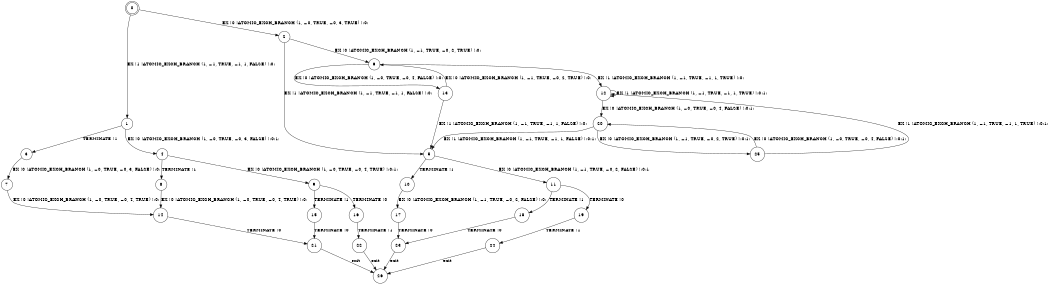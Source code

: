 digraph BCG {
size = "7, 10.5";
center = TRUE;
node [shape = circle];
0 [peripheries = 2];
0 -> 1 [label = "EX !1 !ATOMIC_EXCH_BRANCH (1, +1, TRUE, +1, 1, FALSE) !:0:"];
0 -> 2 [label = "EX !0 !ATOMIC_EXCH_BRANCH (1, +0, TRUE, +0, 3, TRUE) !:0:"];
1 -> 3 [label = "TERMINATE !1"];
1 -> 4 [label = "EX !0 !ATOMIC_EXCH_BRANCH (1, +0, TRUE, +0, 3, FALSE) !:0:1:"];
2 -> 5 [label = "EX !1 !ATOMIC_EXCH_BRANCH (1, +1, TRUE, +1, 1, FALSE) !:0:"];
2 -> 6 [label = "EX !0 !ATOMIC_EXCH_BRANCH (1, +1, TRUE, +0, 2, TRUE) !:0:"];
3 -> 7 [label = "EX !0 !ATOMIC_EXCH_BRANCH (1, +0, TRUE, +0, 3, FALSE) !:0:"];
4 -> 8 [label = "TERMINATE !1"];
4 -> 9 [label = "EX !0 !ATOMIC_EXCH_BRANCH (1, +0, TRUE, +0, 4, TRUE) !:0:1:"];
5 -> 10 [label = "TERMINATE !1"];
5 -> 11 [label = "EX !0 !ATOMIC_EXCH_BRANCH (1, +1, TRUE, +0, 2, FALSE) !:0:1:"];
6 -> 12 [label = "EX !1 !ATOMIC_EXCH_BRANCH (1, +1, TRUE, +1, 1, TRUE) !:0:"];
6 -> 13 [label = "EX !0 !ATOMIC_EXCH_BRANCH (1, +0, TRUE, +0, 4, FALSE) !:0:"];
7 -> 14 [label = "EX !0 !ATOMIC_EXCH_BRANCH (1, +0, TRUE, +0, 4, TRUE) !:0:"];
8 -> 14 [label = "EX !0 !ATOMIC_EXCH_BRANCH (1, +0, TRUE, +0, 4, TRUE) !:0:"];
9 -> 15 [label = "TERMINATE !1"];
9 -> 16 [label = "TERMINATE !0"];
10 -> 17 [label = "EX !0 !ATOMIC_EXCH_BRANCH (1, +1, TRUE, +0, 2, FALSE) !:0:"];
11 -> 18 [label = "TERMINATE !1"];
11 -> 19 [label = "TERMINATE !0"];
12 -> 12 [label = "EX !1 !ATOMIC_EXCH_BRANCH (1, +1, TRUE, +1, 1, TRUE) !:0:1:"];
12 -> 20 [label = "EX !0 !ATOMIC_EXCH_BRANCH (1, +0, TRUE, +0, 4, FALSE) !:0:1:"];
13 -> 5 [label = "EX !1 !ATOMIC_EXCH_BRANCH (1, +1, TRUE, +1, 1, FALSE) !:0:"];
13 -> 6 [label = "EX !0 !ATOMIC_EXCH_BRANCH (1, +1, TRUE, +0, 2, TRUE) !:0:"];
14 -> 21 [label = "TERMINATE !0"];
15 -> 21 [label = "TERMINATE !0"];
16 -> 22 [label = "TERMINATE !1"];
17 -> 23 [label = "TERMINATE !0"];
18 -> 23 [label = "TERMINATE !0"];
19 -> 24 [label = "TERMINATE !1"];
20 -> 5 [label = "EX !1 !ATOMIC_EXCH_BRANCH (1, +1, TRUE, +1, 1, FALSE) !:0:1:"];
20 -> 25 [label = "EX !0 !ATOMIC_EXCH_BRANCH (1, +1, TRUE, +0, 2, TRUE) !:0:1:"];
21 -> 26 [label = "exit"];
22 -> 26 [label = "exit"];
23 -> 26 [label = "exit"];
24 -> 26 [label = "exit"];
25 -> 12 [label = "EX !1 !ATOMIC_EXCH_BRANCH (1, +1, TRUE, +1, 1, TRUE) !:0:1:"];
25 -> 20 [label = "EX !0 !ATOMIC_EXCH_BRANCH (1, +0, TRUE, +0, 4, FALSE) !:0:1:"];
}
